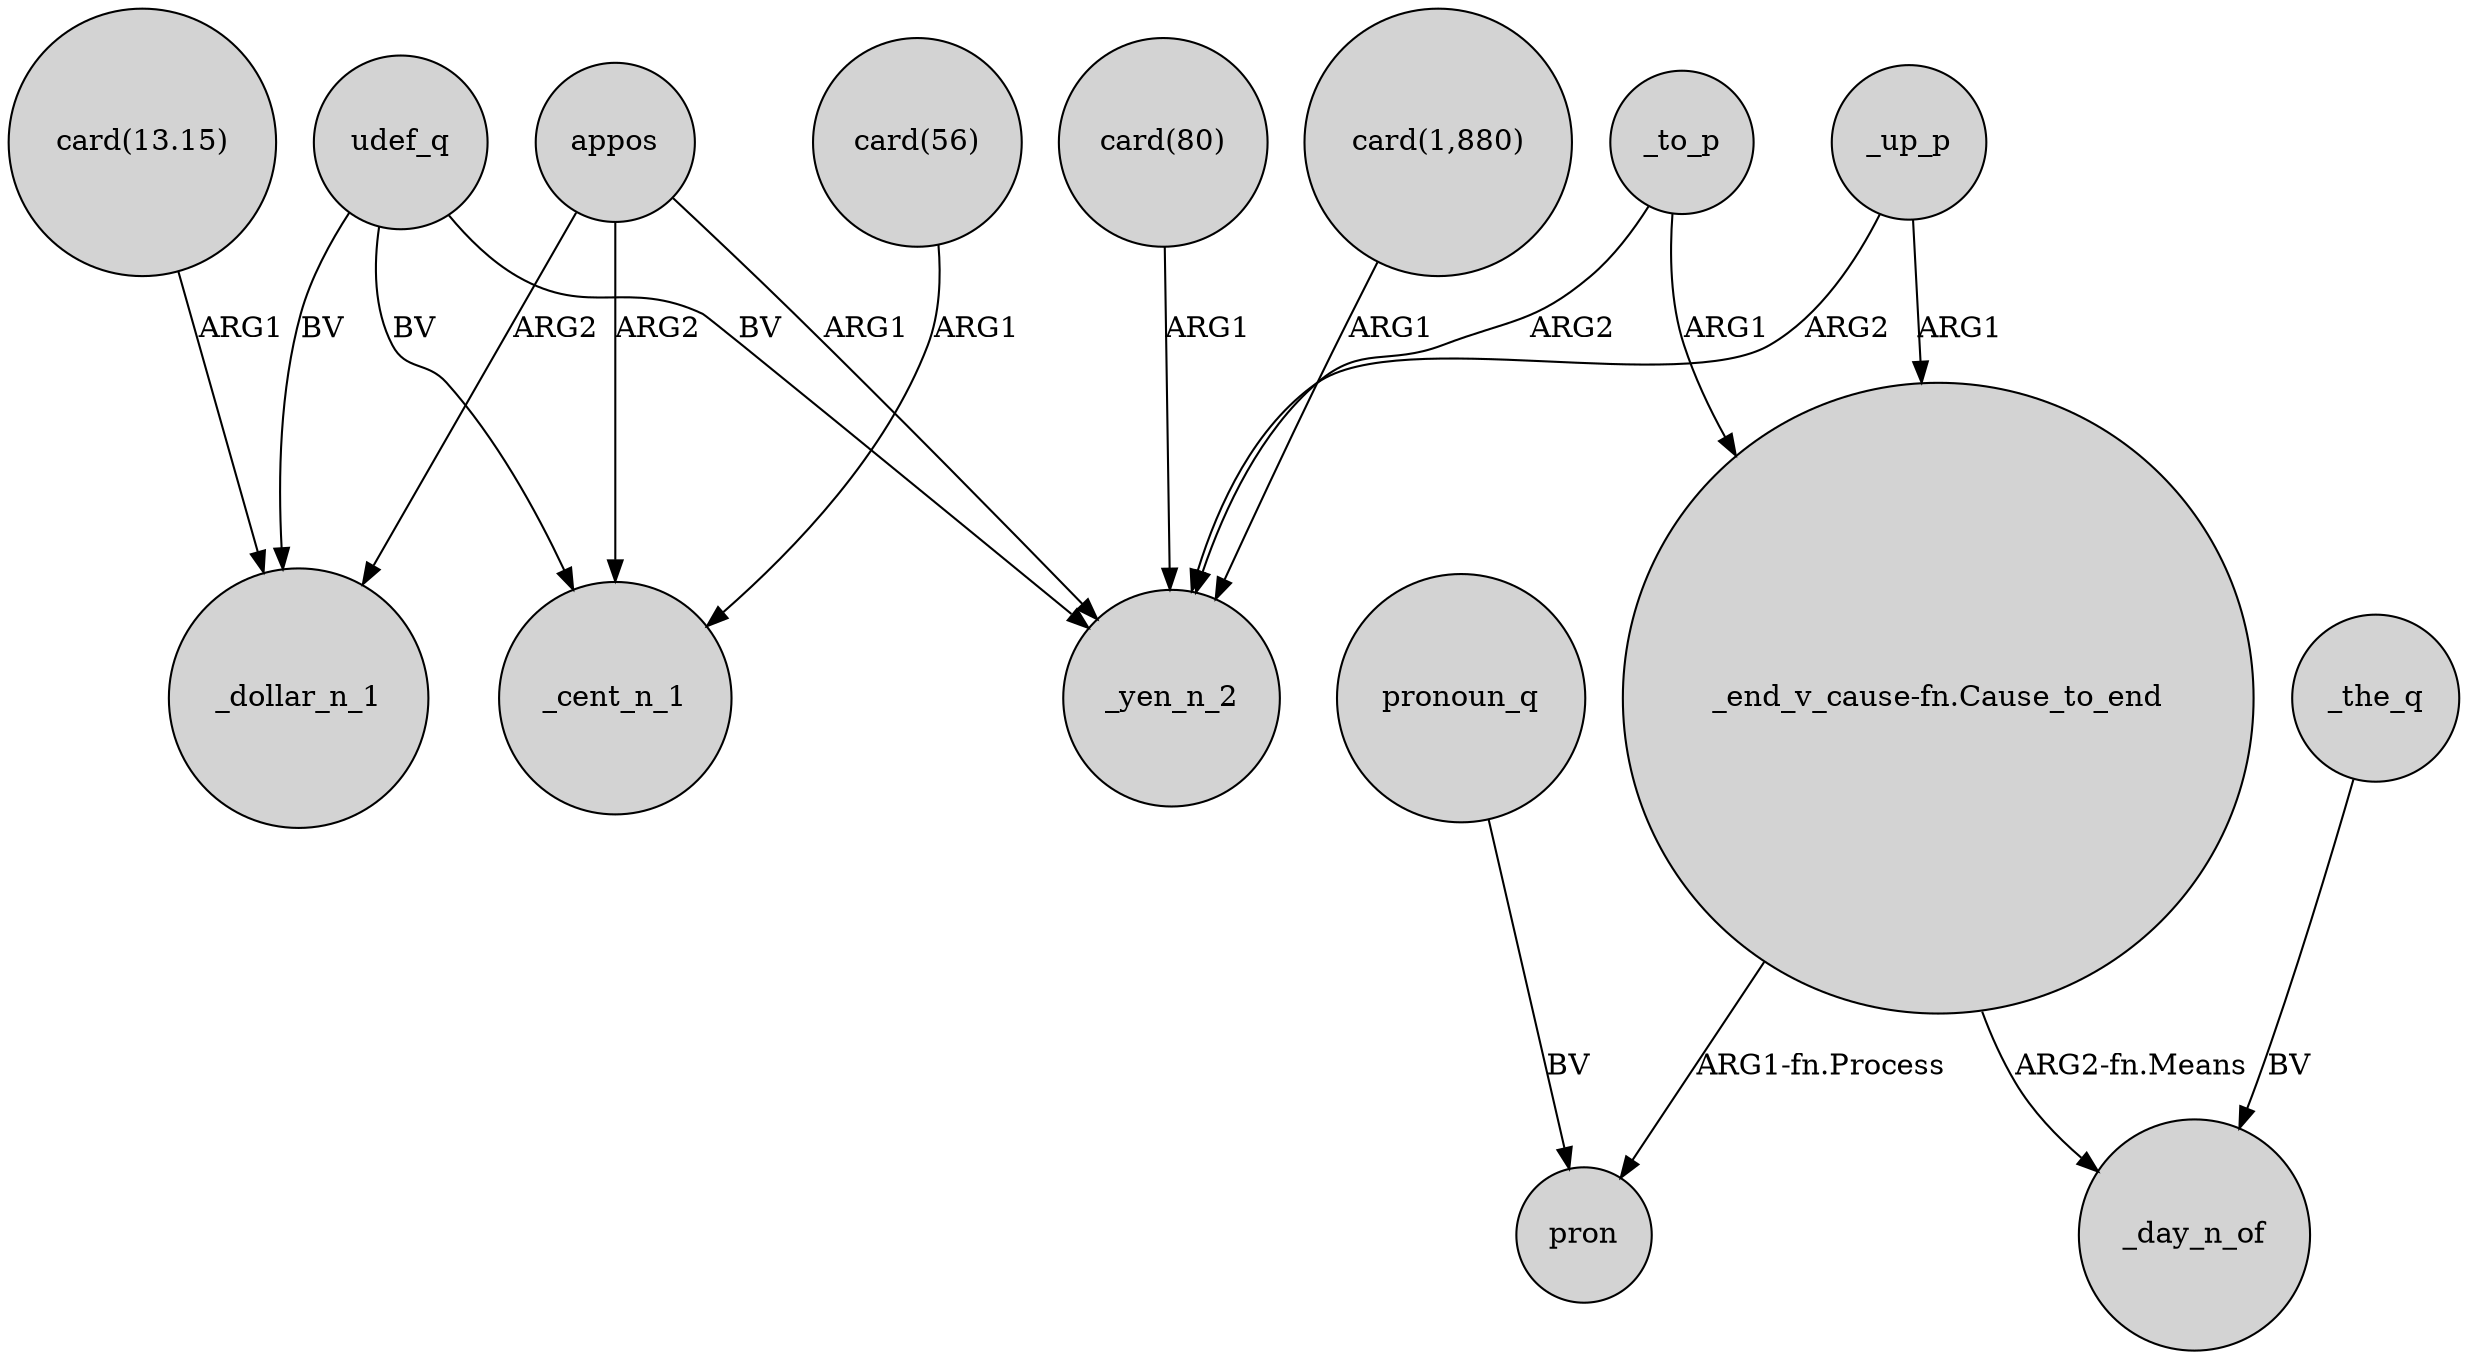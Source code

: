digraph {
	node [shape=circle style=filled]
	"card(13.15)" -> _dollar_n_1 [label=ARG1]
	"card(1,880)" -> _yen_n_2 [label=ARG1]
	"_end_v_cause-fn.Cause_to_end" -> pron [label="ARG1-fn.Process"]
	appos -> _yen_n_2 [label=ARG1]
	_the_q -> _day_n_of [label=BV]
	_to_p -> _yen_n_2 [label=ARG2]
	"card(56)" -> _cent_n_1 [label=ARG1]
	_up_p -> "_end_v_cause-fn.Cause_to_end" [label=ARG1]
	udef_q -> _yen_n_2 [label=BV]
	_to_p -> "_end_v_cause-fn.Cause_to_end" [label=ARG1]
	udef_q -> _dollar_n_1 [label=BV]
	udef_q -> _cent_n_1 [label=BV]
	"card(80)" -> _yen_n_2 [label=ARG1]
	_up_p -> _yen_n_2 [label=ARG2]
	"_end_v_cause-fn.Cause_to_end" -> _day_n_of [label="ARG2-fn.Means"]
	pronoun_q -> pron [label=BV]
	appos -> _cent_n_1 [label=ARG2]
	appos -> _dollar_n_1 [label=ARG2]
}
